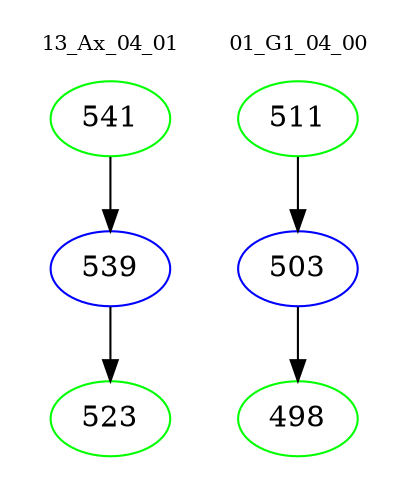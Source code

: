 digraph{
subgraph cluster_0 {
color = white
label = "13_Ax_04_01";
fontsize=10;
T0_541 [label="541", color="green"]
T0_541 -> T0_539 [color="black"]
T0_539 [label="539", color="blue"]
T0_539 -> T0_523 [color="black"]
T0_523 [label="523", color="green"]
}
subgraph cluster_1 {
color = white
label = "01_G1_04_00";
fontsize=10;
T1_511 [label="511", color="green"]
T1_511 -> T1_503 [color="black"]
T1_503 [label="503", color="blue"]
T1_503 -> T1_498 [color="black"]
T1_498 [label="498", color="green"]
}
}
